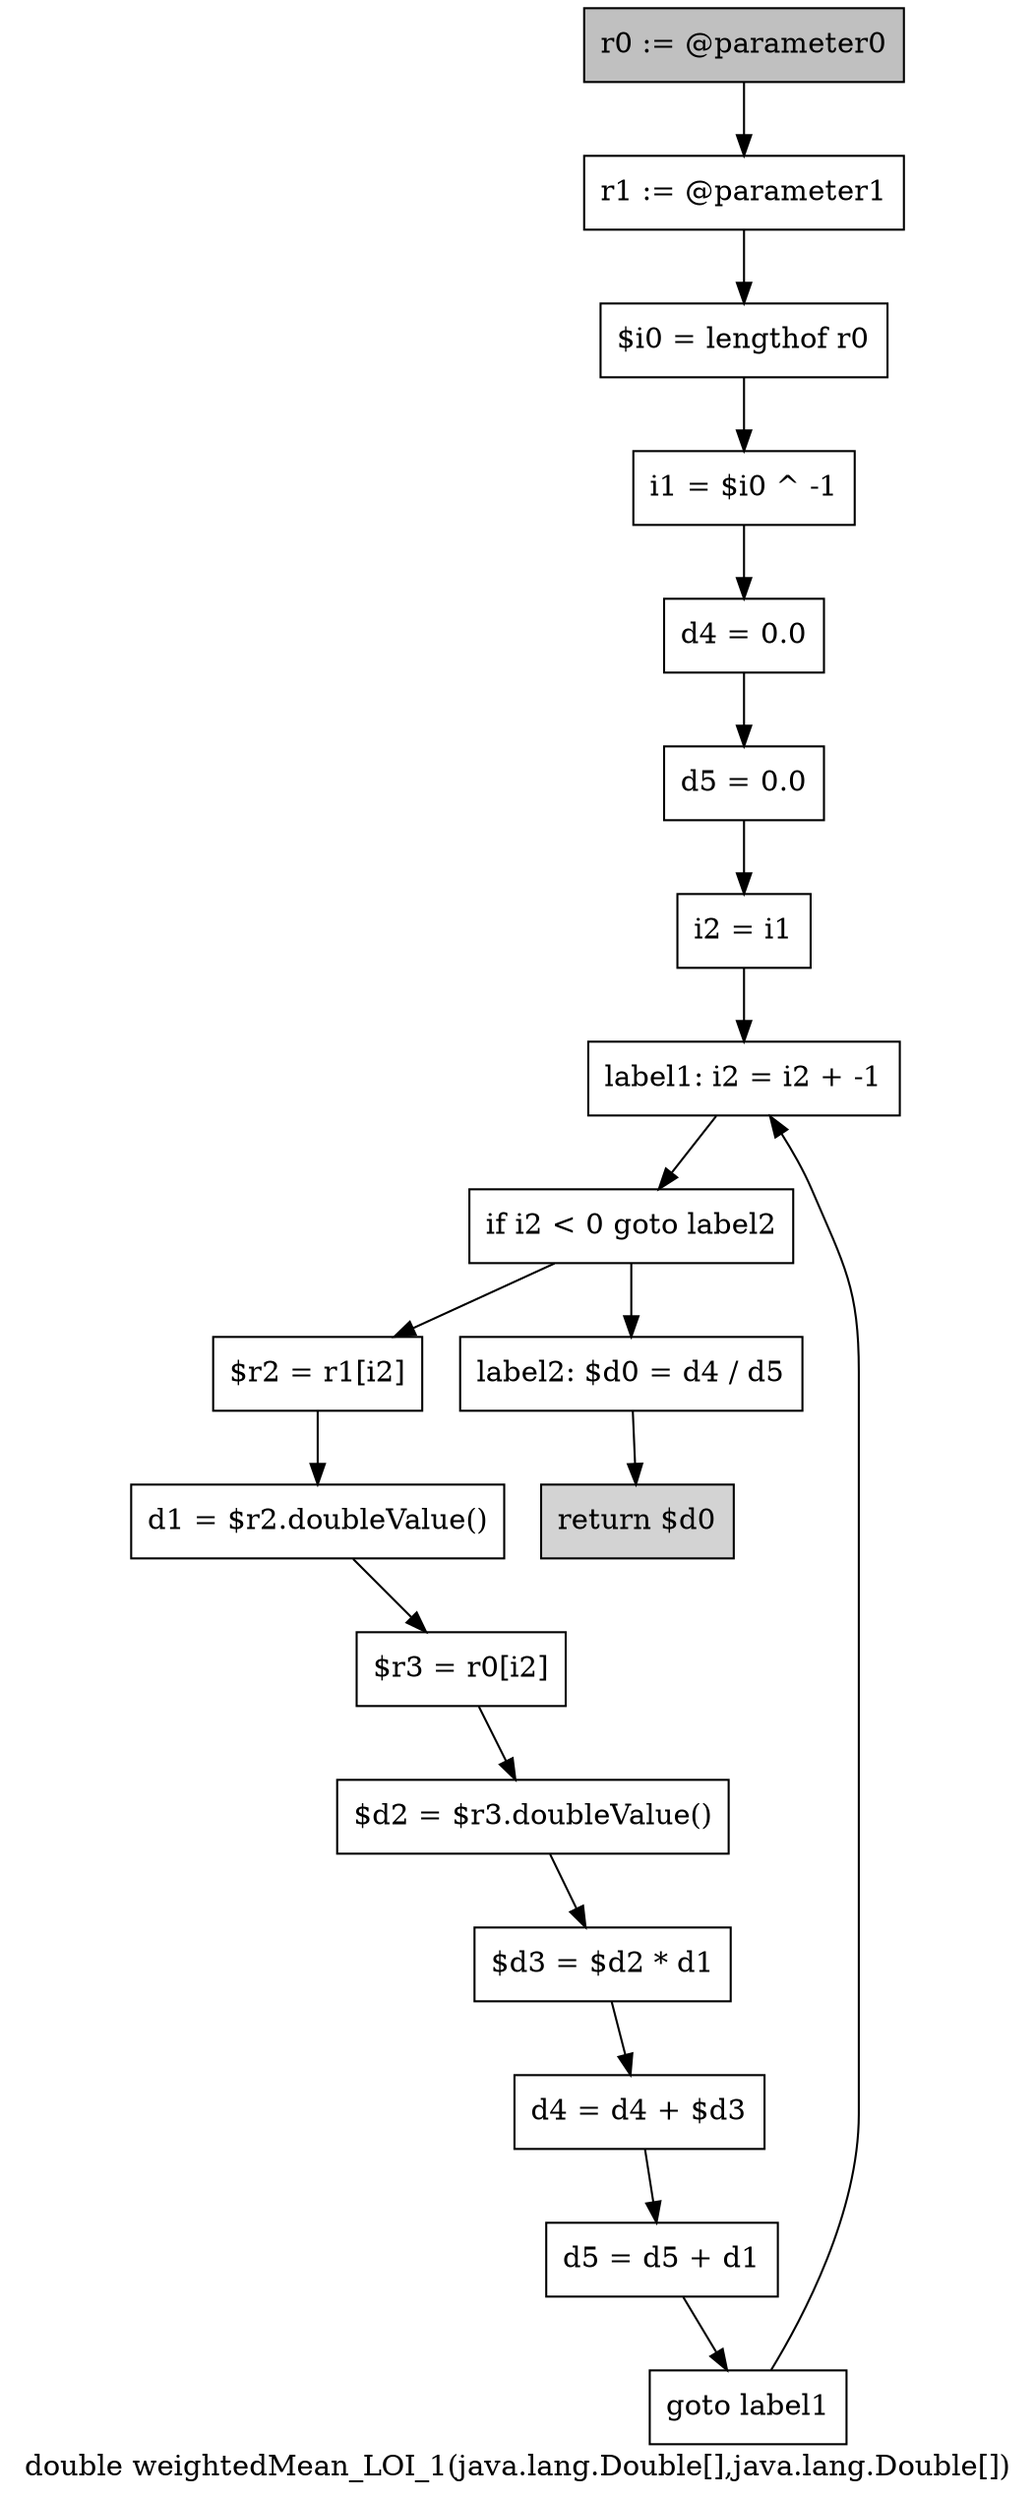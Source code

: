digraph "double weightedMean_LOI_1(java.lang.Double[],java.lang.Double[])" {
    label="double weightedMean_LOI_1(java.lang.Double[],java.lang.Double[])";
    node [shape=box];
    "0" [style=filled,fillcolor=gray,label="r0 := @parameter0",];
    "1" [label="r1 := @parameter1",];
    "0"->"1";
    "2" [label="$i0 = lengthof r0",];
    "1"->"2";
    "3" [label="i1 = $i0 ^ -1",];
    "2"->"3";
    "4" [label="d4 = 0.0",];
    "3"->"4";
    "5" [label="d5 = 0.0",];
    "4"->"5";
    "6" [label="i2 = i1",];
    "5"->"6";
    "7" [label="label1: i2 = i2 + -1",];
    "6"->"7";
    "8" [label="if i2 < 0 goto label2",];
    "7"->"8";
    "9" [label="$r2 = r1[i2]",];
    "8"->"9";
    "17" [label="label2: $d0 = d4 / d5",];
    "8"->"17";
    "10" [label="d1 = $r2.doubleValue()",];
    "9"->"10";
    "11" [label="$r3 = r0[i2]",];
    "10"->"11";
    "12" [label="$d2 = $r3.doubleValue()",];
    "11"->"12";
    "13" [label="$d3 = $d2 * d1",];
    "12"->"13";
    "14" [label="d4 = d4 + $d3",];
    "13"->"14";
    "15" [label="d5 = d5 + d1",];
    "14"->"15";
    "16" [label="goto label1",];
    "15"->"16";
    "16"->"7";
    "18" [style=filled,fillcolor=lightgray,label="return $d0",];
    "17"->"18";
}
